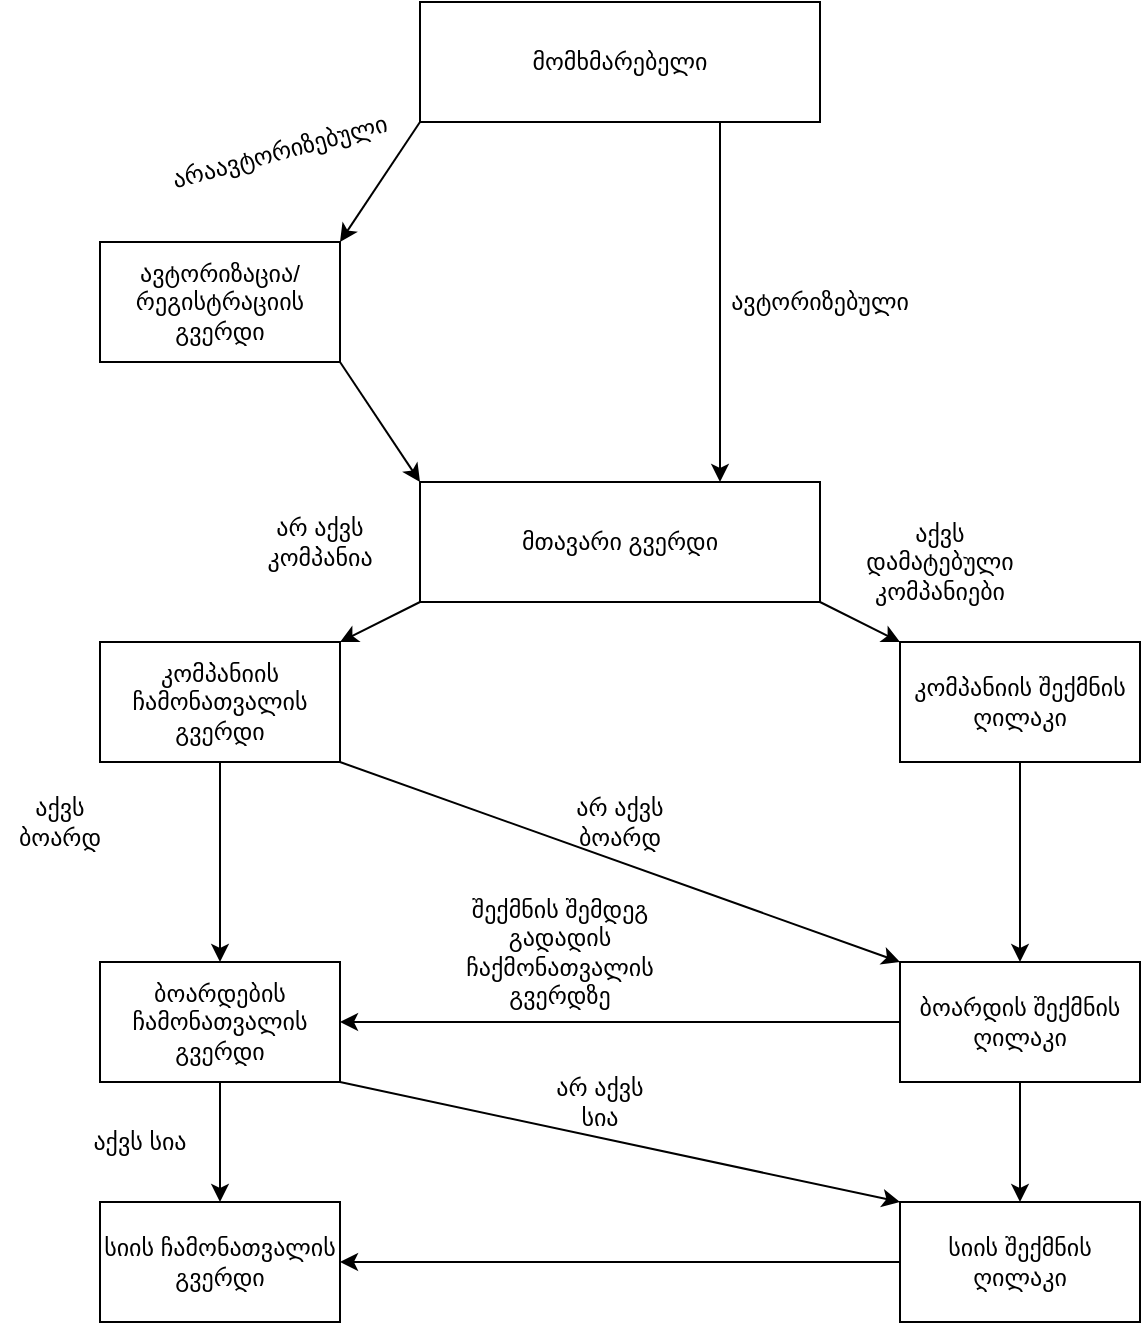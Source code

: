 <mxfile version="20.8.13" type="github">
  <diagram name="Page-1" id="I10tlLBvs1DCazHPwkPz">
    <mxGraphModel dx="1434" dy="764" grid="1" gridSize="10" guides="1" tooltips="1" connect="1" arrows="1" fold="1" page="1" pageScale="1" pageWidth="850" pageHeight="1100" math="0" shadow="0">
      <root>
        <mxCell id="0" />
        <mxCell id="1" parent="0" />
        <mxCell id="jU6smC9O6bora6Y7UWJh-1" value="მომხმარებელი" style="rounded=0;whiteSpace=wrap;html=1;" parent="1" vertex="1">
          <mxGeometry x="320" y="40" width="200" height="60" as="geometry" />
        </mxCell>
        <mxCell id="jU6smC9O6bora6Y7UWJh-2" value="" style="endArrow=classic;html=1;rounded=0;entryX=1;entryY=0;entryDx=0;entryDy=0;exitX=0;exitY=1;exitDx=0;exitDy=0;" parent="1" source="jU6smC9O6bora6Y7UWJh-1" target="jU6smC9O6bora6Y7UWJh-6" edge="1">
          <mxGeometry width="50" height="50" relative="1" as="geometry">
            <mxPoint x="360" y="100" as="sourcePoint" />
            <mxPoint x="240" y="140" as="targetPoint" />
          </mxGeometry>
        </mxCell>
        <mxCell id="jU6smC9O6bora6Y7UWJh-3" value="ავტორიზებული" style="text;html=1;strokeColor=none;fillColor=none;align=center;verticalAlign=middle;whiteSpace=wrap;rounded=0;" parent="1" vertex="1">
          <mxGeometry x="490" y="175" width="60" height="30" as="geometry" />
        </mxCell>
        <mxCell id="jU6smC9O6bora6Y7UWJh-4" value="არაავტორიზებული" style="text;html=1;strokeColor=none;fillColor=none;align=center;verticalAlign=middle;whiteSpace=wrap;rounded=0;rotation=-15;" parent="1" vertex="1">
          <mxGeometry x="220" y="100" width="60" height="30" as="geometry" />
        </mxCell>
        <mxCell id="jU6smC9O6bora6Y7UWJh-6" value="ავტორიზაცია/ რეგისტრაციის გვერდი" style="rounded=0;whiteSpace=wrap;html=1;" parent="1" vertex="1">
          <mxGeometry x="160" y="160" width="120" height="60" as="geometry" />
        </mxCell>
        <mxCell id="jU6smC9O6bora6Y7UWJh-9" value="მთავარი გვერდი" style="rounded=0;whiteSpace=wrap;html=1;" parent="1" vertex="1">
          <mxGeometry x="320" y="280" width="200" height="60" as="geometry" />
        </mxCell>
        <mxCell id="jU6smC9O6bora6Y7UWJh-10" value="კომპანიის ჩამონათვალის გვერდი" style="rounded=0;whiteSpace=wrap;html=1;" parent="1" vertex="1">
          <mxGeometry x="160" y="360" width="120" height="60" as="geometry" />
        </mxCell>
        <mxCell id="jU6smC9O6bora6Y7UWJh-12" value="არ აქვს კომპანია" style="text;html=1;strokeColor=none;fillColor=none;align=center;verticalAlign=middle;whiteSpace=wrap;rounded=0;" parent="1" vertex="1">
          <mxGeometry x="240" y="290" width="60" height="40" as="geometry" />
        </mxCell>
        <mxCell id="jU6smC9O6bora6Y7UWJh-14" value="აქვს დამატებული კომპანიები" style="text;html=1;strokeColor=none;fillColor=none;align=center;verticalAlign=middle;whiteSpace=wrap;rounded=0;" parent="1" vertex="1">
          <mxGeometry x="550" y="300" width="60" height="40" as="geometry" />
        </mxCell>
        <mxCell id="tMs-xztZVdaYYTM2MrT9-1" value="" style="endArrow=classic;html=1;rounded=0;exitX=0.75;exitY=1;exitDx=0;exitDy=0;entryX=0.75;entryY=0;entryDx=0;entryDy=0;" parent="1" source="jU6smC9O6bora6Y7UWJh-1" target="jU6smC9O6bora6Y7UWJh-9" edge="1">
          <mxGeometry width="50" height="50" relative="1" as="geometry">
            <mxPoint x="400" y="220" as="sourcePoint" />
            <mxPoint x="470" y="280" as="targetPoint" />
          </mxGeometry>
        </mxCell>
        <mxCell id="tMs-xztZVdaYYTM2MrT9-2" value="" style="endArrow=classic;html=1;rounded=0;exitX=1;exitY=1;exitDx=0;exitDy=0;entryX=0;entryY=0;entryDx=0;entryDy=0;" parent="1" source="jU6smC9O6bora6Y7UWJh-6" target="jU6smC9O6bora6Y7UWJh-9" edge="1">
          <mxGeometry width="50" height="50" relative="1" as="geometry">
            <mxPoint x="400" y="420" as="sourcePoint" />
            <mxPoint x="450" y="370" as="targetPoint" />
          </mxGeometry>
        </mxCell>
        <mxCell id="tMs-xztZVdaYYTM2MrT9-3" value="" style="endArrow=classic;html=1;rounded=0;exitX=0;exitY=1;exitDx=0;exitDy=0;entryX=1;entryY=0;entryDx=0;entryDy=0;" parent="1" source="jU6smC9O6bora6Y7UWJh-9" target="jU6smC9O6bora6Y7UWJh-10" edge="1">
          <mxGeometry width="50" height="50" relative="1" as="geometry">
            <mxPoint x="400" y="420" as="sourcePoint" />
            <mxPoint x="450" y="370" as="targetPoint" />
          </mxGeometry>
        </mxCell>
        <mxCell id="tMs-xztZVdaYYTM2MrT9-27" value="" style="edgeStyle=orthogonalEdgeStyle;rounded=0;orthogonalLoop=1;jettySize=auto;html=1;" parent="1" source="tMs-xztZVdaYYTM2MrT9-4" target="tMs-xztZVdaYYTM2MrT9-9" edge="1">
          <mxGeometry relative="1" as="geometry" />
        </mxCell>
        <mxCell id="tMs-xztZVdaYYTM2MrT9-4" value="კომპანიის შექმნის ღილაკი" style="rounded=0;whiteSpace=wrap;html=1;" parent="1" vertex="1">
          <mxGeometry x="560" y="360" width="120" height="60" as="geometry" />
        </mxCell>
        <mxCell id="tMs-xztZVdaYYTM2MrT9-5" value="" style="endArrow=classic;html=1;rounded=0;exitX=1;exitY=1;exitDx=0;exitDy=0;entryX=0;entryY=0;entryDx=0;entryDy=0;" parent="1" source="jU6smC9O6bora6Y7UWJh-9" target="tMs-xztZVdaYYTM2MrT9-4" edge="1">
          <mxGeometry width="50" height="50" relative="1" as="geometry">
            <mxPoint x="400" y="410" as="sourcePoint" />
            <mxPoint x="450" y="360" as="targetPoint" />
          </mxGeometry>
        </mxCell>
        <mxCell id="tMs-xztZVdaYYTM2MrT9-6" value="" style="endArrow=classic;html=1;rounded=0;exitX=0.5;exitY=1;exitDx=0;exitDy=0;entryX=0.5;entryY=0;entryDx=0;entryDy=0;" parent="1" source="jU6smC9O6bora6Y7UWJh-10" target="tMs-xztZVdaYYTM2MrT9-14" edge="1">
          <mxGeometry width="50" height="50" relative="1" as="geometry">
            <mxPoint x="400" y="510" as="sourcePoint" />
            <mxPoint x="250" y="470" as="targetPoint" />
          </mxGeometry>
        </mxCell>
        <mxCell id="tMs-xztZVdaYYTM2MrT9-7" value="არ აქვს ბოარდ" style="text;html=1;strokeColor=none;fillColor=none;align=center;verticalAlign=middle;whiteSpace=wrap;rounded=0;" parent="1" vertex="1">
          <mxGeometry x="390" y="430" width="60" height="40" as="geometry" />
        </mxCell>
        <mxCell id="tMs-xztZVdaYYTM2MrT9-8" value="აქვს ბოარდ" style="text;html=1;strokeColor=none;fillColor=none;align=center;verticalAlign=middle;whiteSpace=wrap;rounded=0;" parent="1" vertex="1">
          <mxGeometry x="110" y="430" width="60" height="40" as="geometry" />
        </mxCell>
        <mxCell id="tMs-xztZVdaYYTM2MrT9-9" value="ბოარდის შექმნის ღილაკი" style="rounded=0;whiteSpace=wrap;html=1;" parent="1" vertex="1">
          <mxGeometry x="560" y="520" width="120" height="60" as="geometry" />
        </mxCell>
        <mxCell id="tMs-xztZVdaYYTM2MrT9-12" value="" style="endArrow=classic;html=1;rounded=0;exitX=1;exitY=1;exitDx=0;exitDy=0;entryX=0;entryY=0;entryDx=0;entryDy=0;" parent="1" source="jU6smC9O6bora6Y7UWJh-10" target="tMs-xztZVdaYYTM2MrT9-9" edge="1">
          <mxGeometry width="50" height="50" relative="1" as="geometry">
            <mxPoint x="400" y="510" as="sourcePoint" />
            <mxPoint x="450" y="460" as="targetPoint" />
          </mxGeometry>
        </mxCell>
        <mxCell id="tMs-xztZVdaYYTM2MrT9-14" value="ბოარდების ჩამონათვალის გვერდი" style="rounded=0;whiteSpace=wrap;html=1;" parent="1" vertex="1">
          <mxGeometry x="160" y="520" width="120" height="60" as="geometry" />
        </mxCell>
        <mxCell id="tMs-xztZVdaYYTM2MrT9-16" value="აქვს სია" style="text;html=1;strokeColor=none;fillColor=none;align=center;verticalAlign=middle;whiteSpace=wrap;rounded=0;" parent="1" vertex="1">
          <mxGeometry x="150" y="590" width="60" height="40" as="geometry" />
        </mxCell>
        <mxCell id="tMs-xztZVdaYYTM2MrT9-17" value="სიის ჩამონათვალის გვერდი" style="rounded=0;whiteSpace=wrap;html=1;" parent="1" vertex="1">
          <mxGeometry x="160" y="640" width="120" height="60" as="geometry" />
        </mxCell>
        <mxCell id="tMs-xztZVdaYYTM2MrT9-18" value="" style="endArrow=classic;html=1;rounded=0;exitX=0.5;exitY=1;exitDx=0;exitDy=0;entryX=0.5;entryY=0;entryDx=0;entryDy=0;" parent="1" source="tMs-xztZVdaYYTM2MrT9-14" target="tMs-xztZVdaYYTM2MrT9-17" edge="1">
          <mxGeometry width="50" height="50" relative="1" as="geometry">
            <mxPoint x="219.5" y="540" as="sourcePoint" />
            <mxPoint x="219.5" y="600" as="targetPoint" />
          </mxGeometry>
        </mxCell>
        <mxCell id="tMs-xztZVdaYYTM2MrT9-19" value="სიის შექმნის ღილაკი" style="rounded=0;whiteSpace=wrap;html=1;" parent="1" vertex="1">
          <mxGeometry x="560" y="640" width="120" height="60" as="geometry" />
        </mxCell>
        <mxCell id="tMs-xztZVdaYYTM2MrT9-21" value="" style="endArrow=classic;html=1;rounded=0;entryX=0;entryY=0;entryDx=0;entryDy=0;exitX=1;exitY=1;exitDx=0;exitDy=0;startArrow=none;" parent="1" source="tMs-xztZVdaYYTM2MrT9-14" target="tMs-xztZVdaYYTM2MrT9-19" edge="1">
          <mxGeometry width="50" height="50" relative="1" as="geometry">
            <mxPoint x="280" y="560" as="sourcePoint" />
            <mxPoint x="560" y="600" as="targetPoint" />
          </mxGeometry>
        </mxCell>
        <mxCell id="tMs-xztZVdaYYTM2MrT9-23" value="" style="endArrow=classic;html=1;rounded=0;entryX=1;entryY=0.5;entryDx=0;entryDy=0;startArrow=none;exitX=0;exitY=0.5;exitDx=0;exitDy=0;" parent="1" source="tMs-xztZVdaYYTM2MrT9-9" target="tMs-xztZVdaYYTM2MrT9-14" edge="1">
          <mxGeometry width="50" height="50" relative="1" as="geometry">
            <mxPoint x="420" y="560" as="sourcePoint" />
            <mxPoint x="570" y="490" as="targetPoint" />
          </mxGeometry>
        </mxCell>
        <mxCell id="tMs-xztZVdaYYTM2MrT9-24" value="" style="endArrow=classic;html=1;rounded=0;exitX=0;exitY=0.5;exitDx=0;exitDy=0;entryX=1;entryY=0.5;entryDx=0;entryDy=0;" parent="1" source="tMs-xztZVdaYYTM2MrT9-19" target="tMs-xztZVdaYYTM2MrT9-17" edge="1">
          <mxGeometry width="50" height="50" relative="1" as="geometry">
            <mxPoint x="560" y="629.5" as="sourcePoint" />
            <mxPoint x="280" y="629.5" as="targetPoint" />
          </mxGeometry>
        </mxCell>
        <mxCell id="tMs-xztZVdaYYTM2MrT9-25" value="" style="endArrow=classic;html=1;rounded=0;entryX=0.5;entryY=0;entryDx=0;entryDy=0;exitX=0.5;exitY=1;exitDx=0;exitDy=0;" parent="1" source="tMs-xztZVdaYYTM2MrT9-9" target="tMs-xztZVdaYYTM2MrT9-19" edge="1">
          <mxGeometry width="50" height="50" relative="1" as="geometry">
            <mxPoint x="640" y="560" as="sourcePoint" />
            <mxPoint x="620" y="610" as="targetPoint" />
          </mxGeometry>
        </mxCell>
        <mxCell id="d6JSDQAcWJm9FnQKuVON-1" value="შექმნის შემდეგ გადადის ჩაქმონათვალის გვერდზე" style="text;html=1;strokeColor=none;fillColor=none;align=center;verticalAlign=middle;whiteSpace=wrap;rounded=0;" vertex="1" parent="1">
          <mxGeometry x="360" y="500" width="60" height="30" as="geometry" />
        </mxCell>
        <mxCell id="tMs-xztZVdaYYTM2MrT9-20" value="არ აქვს სია" style="text;html=1;strokeColor=none;fillColor=none;align=center;verticalAlign=middle;whiteSpace=wrap;rounded=0;" parent="1" vertex="1">
          <mxGeometry x="380" y="570" width="60" height="40" as="geometry" />
        </mxCell>
      </root>
    </mxGraphModel>
  </diagram>
</mxfile>
